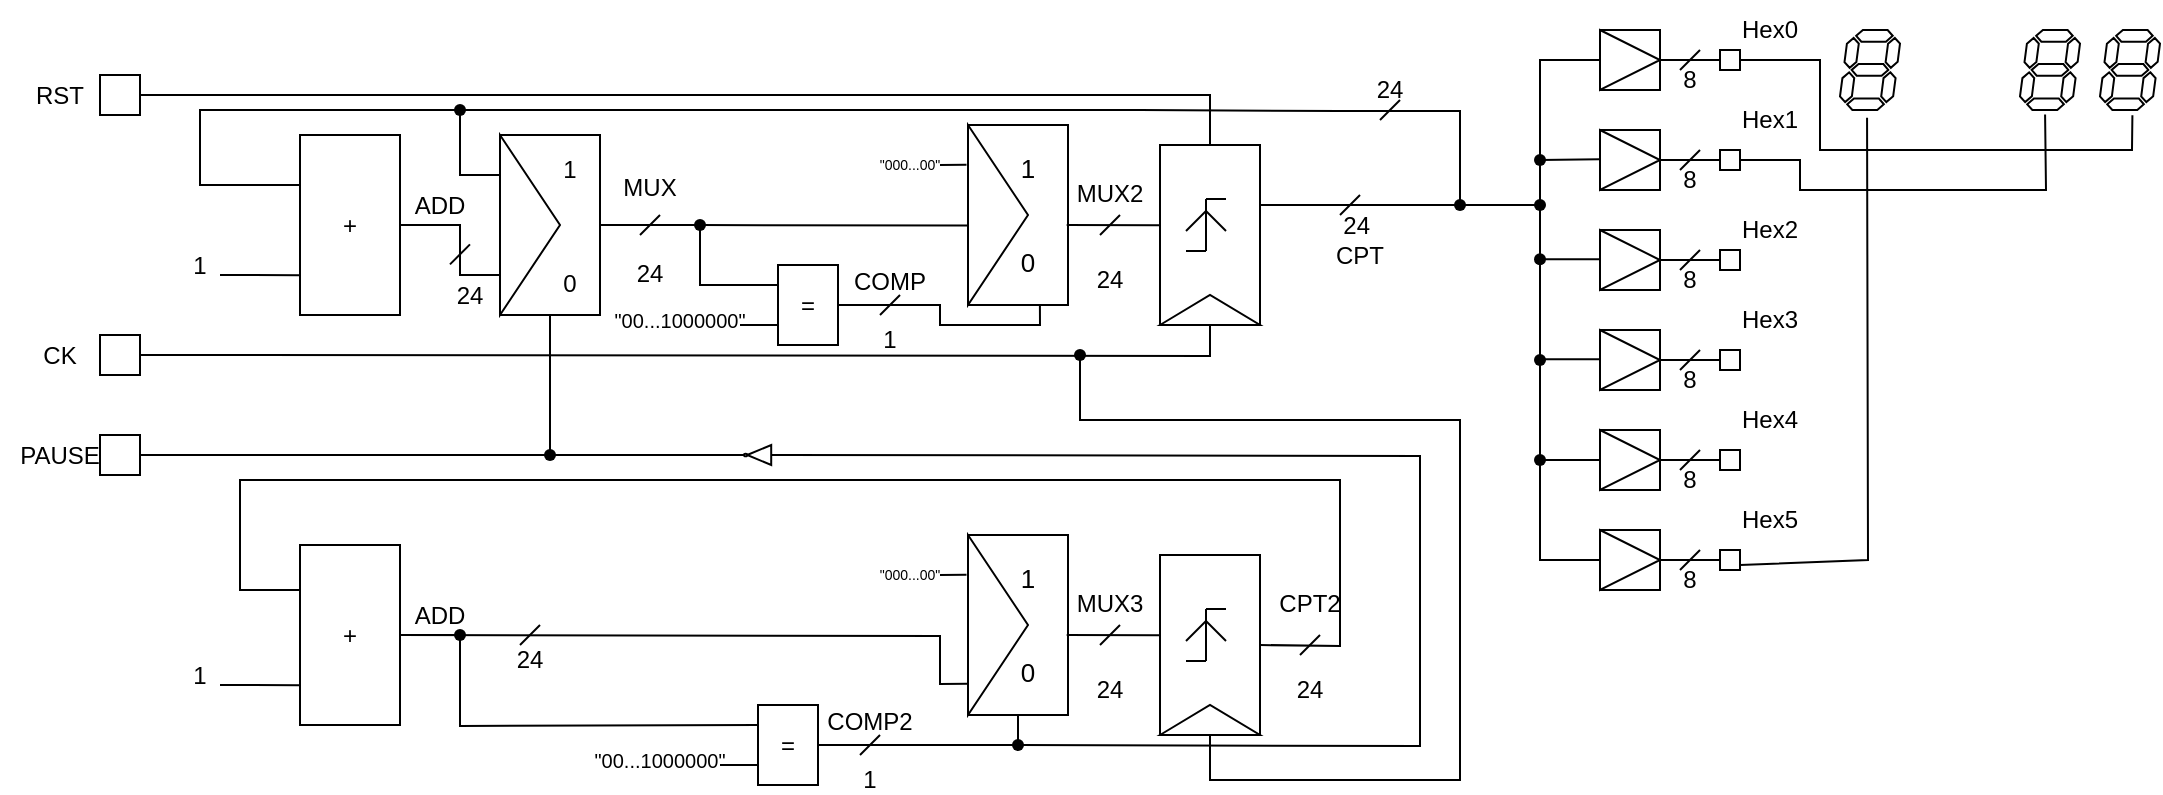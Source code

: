<mxfile version="28.2.5">
  <diagram name="Page-1" id="n1vG-a2Mxv8iqi264H9m">
    <mxGraphModel dx="1603" dy="811" grid="1" gridSize="10" guides="1" tooltips="1" connect="1" arrows="1" fold="1" page="1" pageScale="1" pageWidth="827" pageHeight="1169" math="0" shadow="0">
      <root>
        <mxCell id="0" />
        <mxCell id="1" parent="0" />
        <mxCell id="DVobUFfQzRsEQ04qU32B-1" value="+" style="rounded=0;whiteSpace=wrap;html=1;" vertex="1" parent="1">
          <mxGeometry x="560" y="287.5" width="50" height="90" as="geometry" />
        </mxCell>
        <mxCell id="DVobUFfQzRsEQ04qU32B-2" value="" style="group;rotation=-90;" vertex="1" connectable="0" parent="1">
          <mxGeometry x="970" y="332.5" width="90" height="70" as="geometry" />
        </mxCell>
        <mxCell id="DVobUFfQzRsEQ04qU32B-3" value="" style="rounded=0;whiteSpace=wrap;html=1;rotation=-90;" vertex="1" parent="DVobUFfQzRsEQ04qU32B-2">
          <mxGeometry y="-20" width="90" height="50" as="geometry" />
        </mxCell>
        <mxCell id="DVobUFfQzRsEQ04qU32B-4" value="" style="group;rotation=-90;" vertex="1" connectable="0" parent="DVobUFfQzRsEQ04qU32B-2">
          <mxGeometry x="30" y="-10" width="26" height="20" as="geometry" />
        </mxCell>
        <mxCell id="DVobUFfQzRsEQ04qU32B-5" value="" style="endArrow=none;html=1;rounded=0;" edge="1" parent="DVobUFfQzRsEQ04qU32B-4">
          <mxGeometry width="50" height="50" relative="1" as="geometry">
            <mxPoint x="13" y="23" as="sourcePoint" />
            <mxPoint x="13" y="-3" as="targetPoint" />
          </mxGeometry>
        </mxCell>
        <mxCell id="DVobUFfQzRsEQ04qU32B-6" value="" style="endArrow=none;html=1;rounded=0;" edge="1" parent="DVobUFfQzRsEQ04qU32B-4">
          <mxGeometry width="50" height="50" relative="1" as="geometry">
            <mxPoint x="13" y="23" as="sourcePoint" />
            <mxPoint x="3" y="23" as="targetPoint" />
          </mxGeometry>
        </mxCell>
        <mxCell id="DVobUFfQzRsEQ04qU32B-7" value="" style="endArrow=none;html=1;rounded=0;" edge="1" parent="DVobUFfQzRsEQ04qU32B-4">
          <mxGeometry width="50" height="50" relative="1" as="geometry">
            <mxPoint x="23" y="-3" as="sourcePoint" />
            <mxPoint x="13" y="-3" as="targetPoint" />
          </mxGeometry>
        </mxCell>
        <mxCell id="DVobUFfQzRsEQ04qU32B-8" value="" style="endArrow=none;html=1;rounded=0;" edge="1" parent="DVobUFfQzRsEQ04qU32B-4">
          <mxGeometry width="50" height="50" relative="1" as="geometry">
            <mxPoint x="13" y="3" as="sourcePoint" />
            <mxPoint x="3" y="13" as="targetPoint" />
            <Array as="points">
              <mxPoint x="13" y="3" />
            </Array>
          </mxGeometry>
        </mxCell>
        <mxCell id="DVobUFfQzRsEQ04qU32B-9" value="" style="endArrow=none;html=1;rounded=0;" edge="1" parent="DVobUFfQzRsEQ04qU32B-4">
          <mxGeometry width="50" height="50" relative="1" as="geometry">
            <mxPoint x="13" y="3" as="sourcePoint" />
            <mxPoint x="23" y="13" as="targetPoint" />
          </mxGeometry>
        </mxCell>
        <mxCell id="DVobUFfQzRsEQ04qU32B-10" value="" style="triangle;whiteSpace=wrap;html=1;rotation=-90;" vertex="1" parent="DVobUFfQzRsEQ04qU32B-2">
          <mxGeometry x="37.5" y="17.5" width="15" height="50" as="geometry" />
        </mxCell>
        <mxCell id="DVobUFfQzRsEQ04qU32B-11" value="" style="endArrow=none;html=1;rounded=0;entryX=0.004;entryY=0.779;entryDx=0;entryDy=0;entryPerimeter=0;" edge="1" parent="1" target="DVobUFfQzRsEQ04qU32B-1">
          <mxGeometry width="50" height="50" relative="1" as="geometry">
            <mxPoint x="520" y="357.5" as="sourcePoint" />
            <mxPoint x="530" y="407.5" as="targetPoint" />
          </mxGeometry>
        </mxCell>
        <mxCell id="DVobUFfQzRsEQ04qU32B-12" value="" style="verticalLabelPosition=bottom;shadow=0;dashed=0;align=center;html=1;verticalAlign=top;shape=mxgraph.electrical.opto_electronics.7_segment_display;pointerEvents=1;" vertex="1" parent="1">
          <mxGeometry x="1330" y="235" width="30" height="40" as="geometry" />
        </mxCell>
        <mxCell id="DVobUFfQzRsEQ04qU32B-13" value="" style="verticalLabelPosition=bottom;shadow=0;dashed=0;align=center;html=1;verticalAlign=top;shape=mxgraph.electrical.opto_electronics.7_segment_display;pointerEvents=1;" vertex="1" parent="1">
          <mxGeometry x="1420" y="235" width="30" height="40" as="geometry" />
        </mxCell>
        <mxCell id="DVobUFfQzRsEQ04qU32B-14" value="" style="verticalLabelPosition=bottom;shadow=0;dashed=0;align=center;html=1;verticalAlign=top;shape=mxgraph.electrical.opto_electronics.7_segment_display;pointerEvents=1;" vertex="1" parent="1">
          <mxGeometry x="1460" y="235" width="30" height="40" as="geometry" />
        </mxCell>
        <mxCell id="DVobUFfQzRsEQ04qU32B-15" value="1" style="text;html=1;align=center;verticalAlign=middle;whiteSpace=wrap;rounded=0;" vertex="1" parent="1">
          <mxGeometry x="500" y="337.5" width="20" height="30" as="geometry" />
        </mxCell>
        <mxCell id="DVobUFfQzRsEQ04qU32B-17" value="" style="rounded=0;whiteSpace=wrap;html=1;" vertex="1" parent="1">
          <mxGeometry x="460" y="387.5" width="20" height="20" as="geometry" />
        </mxCell>
        <mxCell id="DVobUFfQzRsEQ04qU32B-18" value="" style="rounded=0;whiteSpace=wrap;html=1;" vertex="1" parent="1">
          <mxGeometry x="460" y="257.5" width="20" height="20" as="geometry" />
        </mxCell>
        <mxCell id="DVobUFfQzRsEQ04qU32B-19" value="" style="endArrow=none;html=1;rounded=0;entryX=1;entryY=0.5;entryDx=0;entryDy=0;exitX=1;exitY=0.5;exitDx=0;exitDy=0;" edge="1" parent="1" source="DVobUFfQzRsEQ04qU32B-18" target="DVobUFfQzRsEQ04qU32B-3">
          <mxGeometry width="50" height="50" relative="1" as="geometry">
            <mxPoint x="690" y="537.5" as="sourcePoint" />
            <mxPoint x="740" y="487.5" as="targetPoint" />
            <Array as="points">
              <mxPoint x="825" y="267.5" />
              <mxPoint x="1015" y="267.5" />
            </Array>
          </mxGeometry>
        </mxCell>
        <mxCell id="DVobUFfQzRsEQ04qU32B-20" value="" style="endArrow=none;html=1;rounded=0;" edge="1" parent="1">
          <mxGeometry width="50" height="50" relative="1" as="geometry">
            <mxPoint x="635" y="352.17" as="sourcePoint" />
            <mxPoint x="645" y="342.17" as="targetPoint" />
          </mxGeometry>
        </mxCell>
        <mxCell id="DVobUFfQzRsEQ04qU32B-21" value="" style="endArrow=none;html=1;rounded=0;" edge="1" parent="1">
          <mxGeometry width="50" height="50" relative="1" as="geometry">
            <mxPoint x="1080" y="327.5" as="sourcePoint" />
            <mxPoint x="1090" y="317.5" as="targetPoint" />
          </mxGeometry>
        </mxCell>
        <mxCell id="DVobUFfQzRsEQ04qU32B-22" value="24&amp;nbsp;&lt;div&gt;CPT&lt;/div&gt;" style="text;html=1;align=center;verticalAlign=middle;whiteSpace=wrap;rounded=0;" vertex="1" parent="1">
          <mxGeometry x="1060" y="325" width="60" height="30" as="geometry" />
        </mxCell>
        <mxCell id="DVobUFfQzRsEQ04qU32B-23" value="" style="rounded=0;whiteSpace=wrap;html=1;" vertex="1" parent="1">
          <mxGeometry x="1210" y="235" width="30" height="30" as="geometry" />
        </mxCell>
        <mxCell id="DVobUFfQzRsEQ04qU32B-24" value="" style="triangle;whiteSpace=wrap;html=1;" vertex="1" parent="1">
          <mxGeometry x="1210" y="235" width="30" height="30" as="geometry" />
        </mxCell>
        <mxCell id="DVobUFfQzRsEQ04qU32B-25" value="" style="endArrow=none;html=1;rounded=0;entryX=0;entryY=0.5;entryDx=0;entryDy=0;exitX=0;exitY=0.5;exitDx=0;exitDy=0;" edge="1" parent="1" target="DVobUFfQzRsEQ04qU32B-24">
          <mxGeometry width="50" height="50" relative="1" as="geometry">
            <mxPoint x="1210" y="500" as="sourcePoint" />
            <mxPoint x="1120" y="445" as="targetPoint" />
            <Array as="points">
              <mxPoint x="1180" y="500" />
              <mxPoint x="1180" y="250" />
            </Array>
          </mxGeometry>
        </mxCell>
        <mxCell id="DVobUFfQzRsEQ04qU32B-26" value="" style="endArrow=none;html=1;rounded=0;entryX=1;entryY=0.5;entryDx=0;entryDy=0;" edge="1" parent="1" source="DVobUFfQzRsEQ04qU32B-28" target="DVobUFfQzRsEQ04qU32B-24">
          <mxGeometry width="50" height="50" relative="1" as="geometry">
            <mxPoint x="1260" y="250" as="sourcePoint" />
            <mxPoint x="1360" y="425" as="targetPoint" />
          </mxGeometry>
        </mxCell>
        <mxCell id="DVobUFfQzRsEQ04qU32B-27" value="" style="endArrow=none;html=1;rounded=0;entryX=1;entryY=0.5;entryDx=0;entryDy=0;" edge="1" parent="1" target="DVobUFfQzRsEQ04qU32B-28">
          <mxGeometry width="50" height="50" relative="1" as="geometry">
            <mxPoint x="1260" y="250" as="sourcePoint" />
            <mxPoint x="1240" y="250" as="targetPoint" />
          </mxGeometry>
        </mxCell>
        <mxCell id="DVobUFfQzRsEQ04qU32B-28" value="" style="rounded=0;whiteSpace=wrap;html=1;" vertex="1" parent="1">
          <mxGeometry x="1270" y="245" width="10" height="10" as="geometry" />
        </mxCell>
        <mxCell id="DVobUFfQzRsEQ04qU32B-29" value="" style="endArrow=none;html=1;rounded=0;" edge="1" parent="1">
          <mxGeometry width="50" height="50" relative="1" as="geometry">
            <mxPoint x="1250" y="255" as="sourcePoint" />
            <mxPoint x="1260" y="245" as="targetPoint" />
          </mxGeometry>
        </mxCell>
        <mxCell id="DVobUFfQzRsEQ04qU32B-30" value="8" style="text;html=1;align=center;verticalAlign=middle;whiteSpace=wrap;rounded=0;" vertex="1" parent="1">
          <mxGeometry x="1250" y="255" width="10" height="10" as="geometry" />
        </mxCell>
        <mxCell id="DVobUFfQzRsEQ04qU32B-31" value="" style="rounded=0;whiteSpace=wrap;html=1;" vertex="1" parent="1">
          <mxGeometry x="1210" y="285" width="30" height="30" as="geometry" />
        </mxCell>
        <mxCell id="DVobUFfQzRsEQ04qU32B-32" value="" style="triangle;whiteSpace=wrap;html=1;" vertex="1" parent="1">
          <mxGeometry x="1210" y="285" width="30" height="30" as="geometry" />
        </mxCell>
        <mxCell id="DVobUFfQzRsEQ04qU32B-33" value="" style="endArrow=none;html=1;rounded=0;entryX=1;entryY=0.5;entryDx=0;entryDy=0;" edge="1" parent="1" source="DVobUFfQzRsEQ04qU32B-35" target="DVobUFfQzRsEQ04qU32B-32">
          <mxGeometry width="50" height="50" relative="1" as="geometry">
            <mxPoint x="1260" y="300" as="sourcePoint" />
            <mxPoint x="1360" y="475" as="targetPoint" />
          </mxGeometry>
        </mxCell>
        <mxCell id="DVobUFfQzRsEQ04qU32B-34" value="" style="endArrow=none;html=1;rounded=0;entryX=1;entryY=0.5;entryDx=0;entryDy=0;" edge="1" parent="1" target="DVobUFfQzRsEQ04qU32B-35">
          <mxGeometry width="50" height="50" relative="1" as="geometry">
            <mxPoint x="1260" y="300" as="sourcePoint" />
            <mxPoint x="1240" y="300" as="targetPoint" />
          </mxGeometry>
        </mxCell>
        <mxCell id="DVobUFfQzRsEQ04qU32B-35" value="" style="rounded=0;whiteSpace=wrap;html=1;" vertex="1" parent="1">
          <mxGeometry x="1270" y="295" width="10" height="10" as="geometry" />
        </mxCell>
        <mxCell id="DVobUFfQzRsEQ04qU32B-36" value="" style="endArrow=none;html=1;rounded=0;" edge="1" parent="1">
          <mxGeometry width="50" height="50" relative="1" as="geometry">
            <mxPoint x="1250" y="305" as="sourcePoint" />
            <mxPoint x="1260" y="295" as="targetPoint" />
          </mxGeometry>
        </mxCell>
        <mxCell id="DVobUFfQzRsEQ04qU32B-37" value="8" style="text;html=1;align=center;verticalAlign=middle;whiteSpace=wrap;rounded=0;" vertex="1" parent="1">
          <mxGeometry x="1250" y="305" width="10" height="10" as="geometry" />
        </mxCell>
        <mxCell id="DVobUFfQzRsEQ04qU32B-38" value="" style="rounded=0;whiteSpace=wrap;html=1;" vertex="1" parent="1">
          <mxGeometry x="1210" y="335" width="30" height="30" as="geometry" />
        </mxCell>
        <mxCell id="DVobUFfQzRsEQ04qU32B-39" value="" style="triangle;whiteSpace=wrap;html=1;" vertex="1" parent="1">
          <mxGeometry x="1210" y="335" width="30" height="30" as="geometry" />
        </mxCell>
        <mxCell id="DVobUFfQzRsEQ04qU32B-40" value="" style="endArrow=none;html=1;rounded=0;entryX=1;entryY=0.5;entryDx=0;entryDy=0;" edge="1" parent="1" source="DVobUFfQzRsEQ04qU32B-42" target="DVobUFfQzRsEQ04qU32B-39">
          <mxGeometry width="50" height="50" relative="1" as="geometry">
            <mxPoint x="1260" y="350" as="sourcePoint" />
            <mxPoint x="1360" y="525" as="targetPoint" />
          </mxGeometry>
        </mxCell>
        <mxCell id="DVobUFfQzRsEQ04qU32B-41" value="" style="endArrow=none;html=1;rounded=0;entryX=1;entryY=0.5;entryDx=0;entryDy=0;" edge="1" parent="1" target="DVobUFfQzRsEQ04qU32B-42">
          <mxGeometry width="50" height="50" relative="1" as="geometry">
            <mxPoint x="1260" y="350" as="sourcePoint" />
            <mxPoint x="1240" y="350" as="targetPoint" />
          </mxGeometry>
        </mxCell>
        <mxCell id="DVobUFfQzRsEQ04qU32B-42" value="" style="rounded=0;whiteSpace=wrap;html=1;" vertex="1" parent="1">
          <mxGeometry x="1270" y="345" width="10" height="10" as="geometry" />
        </mxCell>
        <mxCell id="DVobUFfQzRsEQ04qU32B-43" value="" style="endArrow=none;html=1;rounded=0;" edge="1" parent="1">
          <mxGeometry width="50" height="50" relative="1" as="geometry">
            <mxPoint x="1250" y="355" as="sourcePoint" />
            <mxPoint x="1260" y="345" as="targetPoint" />
          </mxGeometry>
        </mxCell>
        <mxCell id="DVobUFfQzRsEQ04qU32B-44" value="8" style="text;html=1;align=center;verticalAlign=middle;whiteSpace=wrap;rounded=0;" vertex="1" parent="1">
          <mxGeometry x="1250" y="355" width="10" height="10" as="geometry" />
        </mxCell>
        <mxCell id="DVobUFfQzRsEQ04qU32B-45" value="" style="rounded=0;whiteSpace=wrap;html=1;" vertex="1" parent="1">
          <mxGeometry x="1210" y="385" width="30" height="30" as="geometry" />
        </mxCell>
        <mxCell id="DVobUFfQzRsEQ04qU32B-46" value="" style="triangle;whiteSpace=wrap;html=1;" vertex="1" parent="1">
          <mxGeometry x="1210" y="385" width="30" height="30" as="geometry" />
        </mxCell>
        <mxCell id="DVobUFfQzRsEQ04qU32B-47" value="" style="endArrow=none;html=1;rounded=0;entryX=1;entryY=0.5;entryDx=0;entryDy=0;" edge="1" parent="1" source="DVobUFfQzRsEQ04qU32B-49" target="DVobUFfQzRsEQ04qU32B-46">
          <mxGeometry width="50" height="50" relative="1" as="geometry">
            <mxPoint x="1260" y="400" as="sourcePoint" />
            <mxPoint x="1360" y="575" as="targetPoint" />
          </mxGeometry>
        </mxCell>
        <mxCell id="DVobUFfQzRsEQ04qU32B-48" value="" style="endArrow=none;html=1;rounded=0;entryX=1;entryY=0.5;entryDx=0;entryDy=0;" edge="1" parent="1" target="DVobUFfQzRsEQ04qU32B-49">
          <mxGeometry width="50" height="50" relative="1" as="geometry">
            <mxPoint x="1260" y="400" as="sourcePoint" />
            <mxPoint x="1240" y="400" as="targetPoint" />
          </mxGeometry>
        </mxCell>
        <mxCell id="DVobUFfQzRsEQ04qU32B-49" value="" style="rounded=0;whiteSpace=wrap;html=1;" vertex="1" parent="1">
          <mxGeometry x="1270" y="395" width="10" height="10" as="geometry" />
        </mxCell>
        <mxCell id="DVobUFfQzRsEQ04qU32B-50" value="" style="endArrow=none;html=1;rounded=0;" edge="1" parent="1">
          <mxGeometry width="50" height="50" relative="1" as="geometry">
            <mxPoint x="1250" y="405" as="sourcePoint" />
            <mxPoint x="1260" y="395" as="targetPoint" />
          </mxGeometry>
        </mxCell>
        <mxCell id="DVobUFfQzRsEQ04qU32B-51" value="8" style="text;html=1;align=center;verticalAlign=middle;whiteSpace=wrap;rounded=0;" vertex="1" parent="1">
          <mxGeometry x="1250" y="405" width="10" height="10" as="geometry" />
        </mxCell>
        <mxCell id="DVobUFfQzRsEQ04qU32B-52" value="" style="rounded=0;whiteSpace=wrap;html=1;" vertex="1" parent="1">
          <mxGeometry x="1210" y="435" width="30" height="30" as="geometry" />
        </mxCell>
        <mxCell id="DVobUFfQzRsEQ04qU32B-53" value="" style="triangle;whiteSpace=wrap;html=1;" vertex="1" parent="1">
          <mxGeometry x="1210" y="435" width="30" height="30" as="geometry" />
        </mxCell>
        <mxCell id="DVobUFfQzRsEQ04qU32B-54" value="" style="endArrow=none;html=1;rounded=0;entryX=1;entryY=0.5;entryDx=0;entryDy=0;" edge="1" parent="1" source="DVobUFfQzRsEQ04qU32B-56" target="DVobUFfQzRsEQ04qU32B-53">
          <mxGeometry width="50" height="50" relative="1" as="geometry">
            <mxPoint x="1260" y="450" as="sourcePoint" />
            <mxPoint x="1360" y="625" as="targetPoint" />
          </mxGeometry>
        </mxCell>
        <mxCell id="DVobUFfQzRsEQ04qU32B-55" value="" style="endArrow=none;html=1;rounded=0;entryX=1;entryY=0.5;entryDx=0;entryDy=0;" edge="1" parent="1" target="DVobUFfQzRsEQ04qU32B-56">
          <mxGeometry width="50" height="50" relative="1" as="geometry">
            <mxPoint x="1260" y="450" as="sourcePoint" />
            <mxPoint x="1240" y="450" as="targetPoint" />
          </mxGeometry>
        </mxCell>
        <mxCell id="DVobUFfQzRsEQ04qU32B-56" value="" style="rounded=0;whiteSpace=wrap;html=1;" vertex="1" parent="1">
          <mxGeometry x="1270" y="445" width="10" height="10" as="geometry" />
        </mxCell>
        <mxCell id="DVobUFfQzRsEQ04qU32B-57" value="" style="endArrow=none;html=1;rounded=0;" edge="1" parent="1">
          <mxGeometry width="50" height="50" relative="1" as="geometry">
            <mxPoint x="1250" y="455" as="sourcePoint" />
            <mxPoint x="1260" y="445" as="targetPoint" />
          </mxGeometry>
        </mxCell>
        <mxCell id="DVobUFfQzRsEQ04qU32B-58" value="8" style="text;html=1;align=center;verticalAlign=middle;whiteSpace=wrap;rounded=0;" vertex="1" parent="1">
          <mxGeometry x="1250" y="455" width="10" height="10" as="geometry" />
        </mxCell>
        <mxCell id="DVobUFfQzRsEQ04qU32B-59" value="" style="rounded=0;whiteSpace=wrap;html=1;" vertex="1" parent="1">
          <mxGeometry x="1210" y="485" width="30" height="30" as="geometry" />
        </mxCell>
        <mxCell id="DVobUFfQzRsEQ04qU32B-60" value="" style="triangle;whiteSpace=wrap;html=1;" vertex="1" parent="1">
          <mxGeometry x="1210" y="485" width="30" height="30" as="geometry" />
        </mxCell>
        <mxCell id="DVobUFfQzRsEQ04qU32B-61" value="" style="endArrow=none;html=1;rounded=0;entryX=1;entryY=0.5;entryDx=0;entryDy=0;" edge="1" parent="1" source="DVobUFfQzRsEQ04qU32B-63" target="DVobUFfQzRsEQ04qU32B-60">
          <mxGeometry width="50" height="50" relative="1" as="geometry">
            <mxPoint x="1260" y="500" as="sourcePoint" />
            <mxPoint x="1360" y="675" as="targetPoint" />
          </mxGeometry>
        </mxCell>
        <mxCell id="DVobUFfQzRsEQ04qU32B-62" value="" style="endArrow=none;html=1;rounded=0;entryX=1;entryY=0.5;entryDx=0;entryDy=0;" edge="1" parent="1" target="DVobUFfQzRsEQ04qU32B-63">
          <mxGeometry width="50" height="50" relative="1" as="geometry">
            <mxPoint x="1260" y="500" as="sourcePoint" />
            <mxPoint x="1240" y="500" as="targetPoint" />
          </mxGeometry>
        </mxCell>
        <mxCell id="DVobUFfQzRsEQ04qU32B-63" value="" style="rounded=0;whiteSpace=wrap;html=1;" vertex="1" parent="1">
          <mxGeometry x="1270" y="495" width="10" height="10" as="geometry" />
        </mxCell>
        <mxCell id="DVobUFfQzRsEQ04qU32B-64" value="" style="endArrow=none;html=1;rounded=0;" edge="1" parent="1">
          <mxGeometry width="50" height="50" relative="1" as="geometry">
            <mxPoint x="1250" y="505" as="sourcePoint" />
            <mxPoint x="1260" y="495" as="targetPoint" />
          </mxGeometry>
        </mxCell>
        <mxCell id="DVobUFfQzRsEQ04qU32B-65" value="8" style="text;html=1;align=center;verticalAlign=middle;whiteSpace=wrap;rounded=0;" vertex="1" parent="1">
          <mxGeometry x="1250" y="505" width="10" height="10" as="geometry" />
        </mxCell>
        <mxCell id="DVobUFfQzRsEQ04qU32B-66" value="" style="endArrow=none;html=1;rounded=0;entryX=0;entryY=0.5;entryDx=0;entryDy=0;" edge="1" parent="1" target="DVobUFfQzRsEQ04qU32B-53">
          <mxGeometry width="50" height="50" relative="1" as="geometry">
            <mxPoint x="1180" y="450" as="sourcePoint" />
            <mxPoint x="1130" y="495" as="targetPoint" />
          </mxGeometry>
        </mxCell>
        <mxCell id="DVobUFfQzRsEQ04qU32B-67" value="" style="endArrow=none;html=1;rounded=0;entryX=0;entryY=0.5;entryDx=0;entryDy=0;" edge="1" parent="1">
          <mxGeometry width="50" height="50" relative="1" as="geometry">
            <mxPoint x="1180" y="399.67" as="sourcePoint" />
            <mxPoint x="1210" y="399.67" as="targetPoint" />
          </mxGeometry>
        </mxCell>
        <mxCell id="DVobUFfQzRsEQ04qU32B-68" value="" style="endArrow=none;html=1;rounded=0;entryX=0;entryY=0.5;entryDx=0;entryDy=0;" edge="1" parent="1" source="DVobUFfQzRsEQ04qU32B-70">
          <mxGeometry width="50" height="50" relative="1" as="geometry">
            <mxPoint x="1180" y="349.67" as="sourcePoint" />
            <mxPoint x="1210" y="349.67" as="targetPoint" />
          </mxGeometry>
        </mxCell>
        <mxCell id="DVobUFfQzRsEQ04qU32B-69" value="" style="endArrow=none;html=1;rounded=0;entryX=0;entryY=0.5;entryDx=0;entryDy=0;" edge="1" parent="1" source="DVobUFfQzRsEQ04qU32B-102">
          <mxGeometry width="50" height="50" relative="1" as="geometry">
            <mxPoint x="1180" y="299.67" as="sourcePoint" />
            <mxPoint x="1210" y="299.67" as="targetPoint" />
          </mxGeometry>
        </mxCell>
        <mxCell id="DVobUFfQzRsEQ04qU32B-70" value="" style="shape=waypoint;sketch=0;fillStyle=solid;size=6;pointerEvents=1;points=[];fillColor=none;resizable=0;rotatable=0;perimeter=centerPerimeter;snapToPoint=1;" vertex="1" parent="1">
          <mxGeometry x="1170" y="339.67" width="20" height="20" as="geometry" />
        </mxCell>
        <mxCell id="DVobUFfQzRsEQ04qU32B-71" value="" style="shape=waypoint;sketch=0;fillStyle=solid;size=6;pointerEvents=1;points=[];fillColor=none;resizable=0;rotatable=0;perimeter=centerPerimeter;snapToPoint=1;" vertex="1" parent="1">
          <mxGeometry x="1170" y="390" width="20" height="20" as="geometry" />
        </mxCell>
        <mxCell id="DVobUFfQzRsEQ04qU32B-72" value="" style="shape=waypoint;sketch=0;fillStyle=solid;size=6;pointerEvents=1;points=[];fillColor=none;resizable=0;rotatable=0;perimeter=centerPerimeter;snapToPoint=1;" vertex="1" parent="1">
          <mxGeometry x="1170" y="440" width="20" height="20" as="geometry" />
        </mxCell>
        <mxCell id="DVobUFfQzRsEQ04qU32B-73" value="CK" style="text;html=1;align=center;verticalAlign=middle;whiteSpace=wrap;rounded=0;" vertex="1" parent="1">
          <mxGeometry x="410" y="382.5" width="60" height="30" as="geometry" />
        </mxCell>
        <mxCell id="DVobUFfQzRsEQ04qU32B-74" value="RST" style="text;html=1;align=center;verticalAlign=middle;whiteSpace=wrap;rounded=0;" vertex="1" parent="1">
          <mxGeometry x="410" y="252.5" width="60" height="30" as="geometry" />
        </mxCell>
        <mxCell id="DVobUFfQzRsEQ04qU32B-75" value="Hex0" style="text;html=1;align=center;verticalAlign=middle;whiteSpace=wrap;rounded=0;" vertex="1" parent="1">
          <mxGeometry x="1280" y="220" width="30" height="30" as="geometry" />
        </mxCell>
        <mxCell id="DVobUFfQzRsEQ04qU32B-76" value="Hex1" style="text;html=1;align=center;verticalAlign=middle;whiteSpace=wrap;rounded=0;" vertex="1" parent="1">
          <mxGeometry x="1280" y="265" width="30" height="30" as="geometry" />
        </mxCell>
        <mxCell id="DVobUFfQzRsEQ04qU32B-77" value="Hex2" style="text;html=1;align=center;verticalAlign=middle;whiteSpace=wrap;rounded=0;" vertex="1" parent="1">
          <mxGeometry x="1280" y="320" width="30" height="30" as="geometry" />
        </mxCell>
        <mxCell id="DVobUFfQzRsEQ04qU32B-78" value="Hex3" style="text;html=1;align=center;verticalAlign=middle;whiteSpace=wrap;rounded=0;" vertex="1" parent="1">
          <mxGeometry x="1280" y="365" width="30" height="30" as="geometry" />
        </mxCell>
        <mxCell id="DVobUFfQzRsEQ04qU32B-79" value="Hex4" style="text;html=1;align=center;verticalAlign=middle;whiteSpace=wrap;rounded=0;" vertex="1" parent="1">
          <mxGeometry x="1280" y="415" width="30" height="30" as="geometry" />
        </mxCell>
        <mxCell id="DVobUFfQzRsEQ04qU32B-80" value="Hex5" style="text;html=1;align=center;verticalAlign=middle;whiteSpace=wrap;rounded=0;" vertex="1" parent="1">
          <mxGeometry x="1280" y="465" width="30" height="30" as="geometry" />
        </mxCell>
        <mxCell id="DVobUFfQzRsEQ04qU32B-81" value="" style="endArrow=none;html=1;rounded=0;exitX=1;exitY=0.75;exitDx=0;exitDy=0;entryX=0.451;entryY=1.098;entryDx=0;entryDy=0;entryPerimeter=0;" edge="1" parent="1" source="DVobUFfQzRsEQ04qU32B-63" target="DVobUFfQzRsEQ04qU32B-12">
          <mxGeometry width="50" height="50" relative="1" as="geometry">
            <mxPoint x="1390" y="525" as="sourcePoint" />
            <mxPoint x="1440" y="475" as="targetPoint" />
            <Array as="points">
              <mxPoint x="1344" y="500" />
            </Array>
          </mxGeometry>
        </mxCell>
        <mxCell id="DVobUFfQzRsEQ04qU32B-82" value="" style="endArrow=none;html=1;rounded=0;exitX=1;exitY=0.5;exitDx=0;exitDy=0;entryX=0.54;entryY=1.065;entryDx=0;entryDy=0;entryPerimeter=0;" edge="1" parent="1" source="DVobUFfQzRsEQ04qU32B-28" target="DVobUFfQzRsEQ04qU32B-14">
          <mxGeometry width="50" height="50" relative="1" as="geometry">
            <mxPoint x="1380" y="365" as="sourcePoint" />
            <mxPoint x="1470" y="295" as="targetPoint" />
            <Array as="points">
              <mxPoint x="1320" y="250" />
              <mxPoint x="1320" y="295" />
              <mxPoint x="1476" y="295" />
            </Array>
          </mxGeometry>
        </mxCell>
        <mxCell id="DVobUFfQzRsEQ04qU32B-83" value="" style="endArrow=none;html=1;rounded=0;exitX=1;exitY=0.5;exitDx=0;exitDy=0;entryX=0.418;entryY=1.056;entryDx=0;entryDy=0;entryPerimeter=0;" edge="1" parent="1" source="DVobUFfQzRsEQ04qU32B-35" target="DVobUFfQzRsEQ04qU32B-13">
          <mxGeometry width="50" height="50" relative="1" as="geometry">
            <mxPoint x="1440" y="365" as="sourcePoint" />
            <mxPoint x="1490" y="315" as="targetPoint" />
            <Array as="points">
              <mxPoint x="1310" y="300" />
              <mxPoint x="1310" y="315" />
              <mxPoint x="1433" y="315" />
            </Array>
          </mxGeometry>
        </mxCell>
        <mxCell id="DVobUFfQzRsEQ04qU32B-84" value="" style="rounded=0;whiteSpace=wrap;html=1;strokeColor=#000000;" vertex="1" parent="1">
          <mxGeometry x="460" y="437.5" width="20" height="20" as="geometry" />
        </mxCell>
        <mxCell id="DVobUFfQzRsEQ04qU32B-85" value="PAUSE" style="text;html=1;align=center;verticalAlign=middle;whiteSpace=wrap;rounded=0;fontColor=#000000;" vertex="1" parent="1">
          <mxGeometry x="410" y="432.5" width="60" height="30" as="geometry" />
        </mxCell>
        <mxCell id="DVobUFfQzRsEQ04qU32B-86" value="" style="group" vertex="1" connectable="0" parent="1">
          <mxGeometry x="660" y="287.5" width="50" height="90" as="geometry" />
        </mxCell>
        <mxCell id="DVobUFfQzRsEQ04qU32B-87" value="" style="rounded=0;whiteSpace=wrap;html=1;" vertex="1" parent="DVobUFfQzRsEQ04qU32B-86">
          <mxGeometry width="50" height="90" as="geometry" />
        </mxCell>
        <mxCell id="DVobUFfQzRsEQ04qU32B-88" value="" style="triangle;whiteSpace=wrap;html=1;" vertex="1" parent="DVobUFfQzRsEQ04qU32B-86">
          <mxGeometry width="30" height="90" as="geometry" />
        </mxCell>
        <mxCell id="DVobUFfQzRsEQ04qU32B-89" value="1&lt;div&gt;&lt;br&gt;&lt;/div&gt;&lt;div&gt;&lt;br&gt;&lt;/div&gt;&lt;div&gt;&lt;br&gt;&lt;/div&gt;&lt;div&gt;0&lt;/div&gt;" style="text;html=1;align=center;verticalAlign=middle;whiteSpace=wrap;rounded=0;" vertex="1" parent="DVobUFfQzRsEQ04qU32B-86">
          <mxGeometry x="30" y="30" width="10" height="30" as="geometry" />
        </mxCell>
        <mxCell id="DVobUFfQzRsEQ04qU32B-90" value="" style="endArrow=none;html=1;rounded=0;exitX=1;exitY=0.5;exitDx=0;exitDy=0;entryX=0.5;entryY=1;entryDx=0;entryDy=0;" edge="1" parent="1" source="DVobUFfQzRsEQ04qU32B-84" target="DVobUFfQzRsEQ04qU32B-87">
          <mxGeometry width="50" height="50" relative="1" as="geometry">
            <mxPoint x="630" y="487.5" as="sourcePoint" />
            <mxPoint x="680" y="437.5" as="targetPoint" />
            <Array as="points">
              <mxPoint x="685" y="447.5" />
            </Array>
          </mxGeometry>
        </mxCell>
        <mxCell id="DVobUFfQzRsEQ04qU32B-91" value="" style="endArrow=none;html=1;rounded=0;" edge="1" parent="1" source="DVobUFfQzRsEQ04qU32B-108">
          <mxGeometry width="50" height="50" relative="1" as="geometry">
            <mxPoint x="1070" y="322.23" as="sourcePoint" />
            <mxPoint x="1180" y="322.5" as="targetPoint" />
            <Array as="points" />
          </mxGeometry>
        </mxCell>
        <mxCell id="DVobUFfQzRsEQ04qU32B-92" value="" style="endArrow=none;html=1;rounded=0;" edge="1" parent="1" source="DVobUFfQzRsEQ04qU32B-93">
          <mxGeometry width="50" height="50" relative="1" as="geometry">
            <mxPoint x="640" y="277.5" as="sourcePoint" />
            <mxPoint x="660" y="307.5" as="targetPoint" />
            <Array as="points">
              <mxPoint x="640" y="307.5" />
            </Array>
          </mxGeometry>
        </mxCell>
        <mxCell id="DVobUFfQzRsEQ04qU32B-93" value="" style="shape=waypoint;sketch=0;fillStyle=solid;size=6;pointerEvents=1;points=[];fillColor=none;resizable=0;rotatable=0;perimeter=centerPerimeter;snapToPoint=1;" vertex="1" parent="1">
          <mxGeometry x="630" y="265" width="20" height="20" as="geometry" />
        </mxCell>
        <mxCell id="DVobUFfQzRsEQ04qU32B-94" value="" style="endArrow=none;html=1;rounded=0;" edge="1" parent="1">
          <mxGeometry width="50" height="50" relative="1" as="geometry">
            <mxPoint x="560" y="312.5" as="sourcePoint" />
            <mxPoint x="1140" y="322.5" as="targetPoint" />
            <Array as="points">
              <mxPoint x="510" y="312.5" />
              <mxPoint x="510" y="275" />
              <mxPoint x="720" y="275" />
              <mxPoint x="910" y="275" />
              <mxPoint x="980" y="275" />
              <mxPoint x="1080" y="275.5" />
              <mxPoint x="1140" y="275.5" />
            </Array>
          </mxGeometry>
        </mxCell>
        <mxCell id="DVobUFfQzRsEQ04qU32B-95" value="" style="endArrow=none;html=1;rounded=0;exitX=1;exitY=0.5;exitDx=0;exitDy=0;" edge="1" parent="1" source="DVobUFfQzRsEQ04qU32B-1">
          <mxGeometry width="50" height="50" relative="1" as="geometry">
            <mxPoint x="740" y="587.5" as="sourcePoint" />
            <mxPoint x="660" y="357.5" as="targetPoint" />
            <Array as="points">
              <mxPoint x="640" y="332.5" />
              <mxPoint x="640" y="357.5" />
            </Array>
          </mxGeometry>
        </mxCell>
        <mxCell id="DVobUFfQzRsEQ04qU32B-96" value="ADD" style="text;html=1;align=center;verticalAlign=middle;whiteSpace=wrap;rounded=0;" vertex="1" parent="1">
          <mxGeometry x="620" y="317.5" width="20" height="10" as="geometry" />
        </mxCell>
        <mxCell id="DVobUFfQzRsEQ04qU32B-97" value="24" style="text;html=1;align=center;verticalAlign=middle;whiteSpace=wrap;rounded=0;" vertex="1" parent="1">
          <mxGeometry x="640" y="352.5" width="10" height="30" as="geometry" />
        </mxCell>
        <mxCell id="DVobUFfQzRsEQ04qU32B-98" value="" style="endArrow=none;html=1;rounded=0;" edge="1" parent="1">
          <mxGeometry width="50" height="50" relative="1" as="geometry">
            <mxPoint x="730" y="337.5" as="sourcePoint" />
            <mxPoint x="740" y="327.5" as="targetPoint" />
          </mxGeometry>
        </mxCell>
        <mxCell id="DVobUFfQzRsEQ04qU32B-99" value="MUX&lt;div&gt;&lt;br&gt;&lt;/div&gt;&lt;div&gt;&lt;br&gt;&lt;/div&gt;&lt;div&gt;24&lt;/div&gt;" style="text;html=1;align=center;verticalAlign=middle;whiteSpace=wrap;rounded=0;" vertex="1" parent="1">
          <mxGeometry x="730" y="325" width="10" height="20" as="geometry" />
        </mxCell>
        <mxCell id="DVobUFfQzRsEQ04qU32B-100" value="" style="endArrow=none;html=1;rounded=0;" edge="1" parent="1">
          <mxGeometry width="50" height="50" relative="1" as="geometry">
            <mxPoint x="1100" y="280" as="sourcePoint" />
            <mxPoint x="1110" y="270" as="targetPoint" />
          </mxGeometry>
        </mxCell>
        <mxCell id="DVobUFfQzRsEQ04qU32B-101" value="" style="endArrow=none;html=1;rounded=0;entryDx=0;entryDy=0;" edge="1" parent="1" target="DVobUFfQzRsEQ04qU32B-102">
          <mxGeometry width="50" height="50" relative="1" as="geometry">
            <mxPoint x="1180" y="299.67" as="sourcePoint" />
            <mxPoint x="1210" y="299.67" as="targetPoint" />
          </mxGeometry>
        </mxCell>
        <mxCell id="DVobUFfQzRsEQ04qU32B-102" value="" style="shape=waypoint;sketch=0;fillStyle=solid;size=6;pointerEvents=1;points=[];fillColor=none;resizable=0;rotatable=0;perimeter=centerPerimeter;snapToPoint=1;" vertex="1" parent="1">
          <mxGeometry x="1170" y="290" width="20" height="20" as="geometry" />
        </mxCell>
        <mxCell id="DVobUFfQzRsEQ04qU32B-103" value="24" style="text;html=1;align=center;verticalAlign=middle;whiteSpace=wrap;rounded=0;" vertex="1" parent="1">
          <mxGeometry x="1080" y="250" width="50" height="30" as="geometry" />
        </mxCell>
        <mxCell id="DVobUFfQzRsEQ04qU32B-104" value="" style="group" vertex="1" connectable="0" parent="1">
          <mxGeometry x="894" y="282.5" width="60" height="90" as="geometry" />
        </mxCell>
        <mxCell id="DVobUFfQzRsEQ04qU32B-105" value="" style="rounded=0;whiteSpace=wrap;html=1;" vertex="1" parent="DVobUFfQzRsEQ04qU32B-104">
          <mxGeometry width="50" height="90" as="geometry" />
        </mxCell>
        <mxCell id="DVobUFfQzRsEQ04qU32B-106" value="" style="triangle;whiteSpace=wrap;html=1;" vertex="1" parent="DVobUFfQzRsEQ04qU32B-104">
          <mxGeometry width="30" height="90" as="geometry" />
        </mxCell>
        <mxCell id="DVobUFfQzRsEQ04qU32B-107" value="&lt;span&gt;1&lt;/span&gt;&lt;div&gt;&lt;span&gt;&lt;br&gt;&lt;/span&gt;&lt;/div&gt;&lt;div&gt;&lt;span&gt;&lt;br&gt;&lt;/span&gt;&lt;/div&gt;&lt;div&gt;&lt;span&gt;0&lt;/span&gt;&lt;/div&gt;" style="text;html=1;align=center;verticalAlign=middle;whiteSpace=wrap;rounded=0;fontSize=13;" vertex="1" parent="DVobUFfQzRsEQ04qU32B-104">
          <mxGeometry x="25" y="30" width="10" height="30" as="geometry" />
        </mxCell>
        <mxCell id="DVobUFfQzRsEQ04qU32B-108" value="" style="shape=waypoint;sketch=0;fillStyle=solid;size=6;pointerEvents=1;points=[];fillColor=none;resizable=0;rotatable=0;perimeter=centerPerimeter;snapToPoint=1;" vertex="1" parent="1">
          <mxGeometry x="1170" y="312.5" width="20" height="20" as="geometry" />
        </mxCell>
        <mxCell id="DVobUFfQzRsEQ04qU32B-109" value="&lt;font style=&quot;font-size: 7px;&quot;&gt;&quot;000...00&quot;&lt;/font&gt;" style="text;html=1;align=center;verticalAlign=middle;whiteSpace=wrap;rounded=0;" vertex="1" parent="1">
          <mxGeometry x="850" y="295" width="30" height="12.5" as="geometry" />
        </mxCell>
        <mxCell id="DVobUFfQzRsEQ04qU32B-110" value="" style="endArrow=none;html=1;rounded=0;entryX=0.554;entryY=0.007;entryDx=0;entryDy=0;entryPerimeter=0;exitX=0.987;exitY=0.555;exitDx=0;exitDy=0;exitPerimeter=0;" edge="1" parent="1" source="DVobUFfQzRsEQ04qU32B-105" target="DVobUFfQzRsEQ04qU32B-3">
          <mxGeometry width="50" height="50" relative="1" as="geometry">
            <mxPoint x="970" y="332.5" as="sourcePoint" />
            <mxPoint x="944" y="332.5" as="targetPoint" />
            <Array as="points" />
          </mxGeometry>
        </mxCell>
        <mxCell id="DVobUFfQzRsEQ04qU32B-111" value="" style="endArrow=none;html=1;rounded=0;entryX=0.375;entryY=0.736;entryDx=0;entryDy=0;entryPerimeter=0;" edge="1" parent="1" source="DVobUFfQzRsEQ04qU32B-114" target="DVobUFfQzRsEQ04qU32B-108">
          <mxGeometry width="50" height="50" relative="1" as="geometry">
            <mxPoint x="1040" y="322.5" as="sourcePoint" />
            <mxPoint x="1120" y="337.5" as="targetPoint" />
            <Array as="points" />
          </mxGeometry>
        </mxCell>
        <mxCell id="DVobUFfQzRsEQ04qU32B-112" value="" style="endArrow=none;html=1;rounded=0;exitDx=0;exitDy=0;entryX=-0.009;entryY=0.559;entryDx=0;entryDy=0;entryPerimeter=0;" edge="1" parent="1" source="DVobUFfQzRsEQ04qU32B-170" target="DVobUFfQzRsEQ04qU32B-106">
          <mxGeometry width="50" height="50" relative="1" as="geometry">
            <mxPoint x="830" y="362.5" as="sourcePoint" />
            <mxPoint x="892" y="332.5" as="targetPoint" />
            <Array as="points" />
          </mxGeometry>
        </mxCell>
        <mxCell id="DVobUFfQzRsEQ04qU32B-113" value="" style="endArrow=none;html=1;rounded=0;entryDx=0;entryDy=0;entryPerimeter=0;" edge="1" parent="1" target="DVobUFfQzRsEQ04qU32B-114">
          <mxGeometry width="50" height="50" relative="1" as="geometry">
            <mxPoint x="1040" y="322.5" as="sourcePoint" />
            <mxPoint x="1180" y="322.5" as="targetPoint" />
            <Array as="points" />
          </mxGeometry>
        </mxCell>
        <mxCell id="DVobUFfQzRsEQ04qU32B-114" value="" style="shape=waypoint;sketch=0;fillStyle=solid;size=6;pointerEvents=1;points=[];fillColor=none;resizable=0;rotatable=0;perimeter=centerPerimeter;snapToPoint=1;" vertex="1" parent="1">
          <mxGeometry x="1130" y="312.5" width="20" height="20" as="geometry" />
        </mxCell>
        <mxCell id="DVobUFfQzRsEQ04qU32B-115" value="" style="endArrow=none;html=1;rounded=0;entryX=-0.025;entryY=0.221;entryDx=0;entryDy=0;entryPerimeter=0;" edge="1" parent="1" target="DVobUFfQzRsEQ04qU32B-106">
          <mxGeometry width="50" height="50" relative="1" as="geometry">
            <mxPoint x="880" y="302.5" as="sourcePoint" />
            <mxPoint x="860" y="312.5" as="targetPoint" />
          </mxGeometry>
        </mxCell>
        <mxCell id="DVobUFfQzRsEQ04qU32B-116" value="=" style="rounded=0;whiteSpace=wrap;html=1;" vertex="1" parent="1">
          <mxGeometry x="799" y="352.5" width="30" height="40" as="geometry" />
        </mxCell>
        <mxCell id="DVobUFfQzRsEQ04qU32B-117" value="" style="endArrow=none;html=1;rounded=0;entryX=0;entryY=0.25;entryDx=0;entryDy=0;" edge="1" parent="1" target="DVobUFfQzRsEQ04qU32B-116">
          <mxGeometry width="50" height="50" relative="1" as="geometry">
            <mxPoint x="760" y="332.5" as="sourcePoint" />
            <mxPoint x="820" y="342.5" as="targetPoint" />
            <Array as="points">
              <mxPoint x="760" y="362.5" />
            </Array>
          </mxGeometry>
        </mxCell>
        <mxCell id="DVobUFfQzRsEQ04qU32B-118" value="" style="endArrow=none;html=1;rounded=0;entryX=0;entryY=0.75;entryDx=0;entryDy=0;" edge="1" parent="1" target="DVobUFfQzRsEQ04qU32B-116">
          <mxGeometry width="50" height="50" relative="1" as="geometry">
            <mxPoint x="780" y="382.5" as="sourcePoint" />
            <mxPoint x="820" y="342.5" as="targetPoint" />
          </mxGeometry>
        </mxCell>
        <mxCell id="DVobUFfQzRsEQ04qU32B-119" value="&quot;00...1000000&quot;" style="text;html=1;align=center;verticalAlign=middle;whiteSpace=wrap;rounded=0;fontSize=10;" vertex="1" parent="1">
          <mxGeometry x="720" y="365" width="60" height="30" as="geometry" />
        </mxCell>
        <mxCell id="DVobUFfQzRsEQ04qU32B-120" value="" style="endArrow=none;html=1;rounded=0;entryX=0.719;entryY=1;entryDx=0;entryDy=0;exitX=1;exitY=0.5;exitDx=0;exitDy=0;entryPerimeter=0;" edge="1" parent="1" source="DVobUFfQzRsEQ04qU32B-116" target="DVobUFfQzRsEQ04qU32B-105">
          <mxGeometry width="50" height="50" relative="1" as="geometry">
            <mxPoint x="810" y="452.5" as="sourcePoint" />
            <mxPoint x="860" y="402.5" as="targetPoint" />
            <Array as="points">
              <mxPoint x="880" y="372.5" />
              <mxPoint x="880" y="382.5" />
              <mxPoint x="930" y="382.5" />
            </Array>
          </mxGeometry>
        </mxCell>
        <mxCell id="DVobUFfQzRsEQ04qU32B-121" value="COMP&lt;div&gt;&lt;br&gt;&lt;/div&gt;&lt;div&gt;1&lt;/div&gt;" style="text;html=1;align=center;verticalAlign=middle;whiteSpace=wrap;rounded=0;" vertex="1" parent="1">
          <mxGeometry x="850" y="365" width="10" height="20" as="geometry" />
        </mxCell>
        <mxCell id="DVobUFfQzRsEQ04qU32B-122" value="" style="endArrow=none;html=1;rounded=0;" edge="1" parent="1">
          <mxGeometry width="50" height="50" relative="1" as="geometry">
            <mxPoint x="850" y="377.5" as="sourcePoint" />
            <mxPoint x="860" y="367.5" as="targetPoint" />
          </mxGeometry>
        </mxCell>
        <mxCell id="DVobUFfQzRsEQ04qU32B-123" value="" style="endArrow=none;html=1;rounded=0;" edge="1" parent="1">
          <mxGeometry width="50" height="50" relative="1" as="geometry">
            <mxPoint x="960" y="337.5" as="sourcePoint" />
            <mxPoint x="970" y="327.5" as="targetPoint" />
          </mxGeometry>
        </mxCell>
        <mxCell id="DVobUFfQzRsEQ04qU32B-124" value="MUX2&lt;div&gt;&lt;br&gt;&lt;/div&gt;&lt;div&gt;&lt;br&gt;&lt;/div&gt;&lt;div&gt;24&lt;/div&gt;" style="text;html=1;align=center;verticalAlign=middle;whiteSpace=wrap;rounded=0;" vertex="1" parent="1">
          <mxGeometry x="960" y="327.5" width="10" height="20" as="geometry" />
        </mxCell>
        <mxCell id="DVobUFfQzRsEQ04qU32B-125" value="+" style="rounded=0;whiteSpace=wrap;html=1;" vertex="1" parent="1">
          <mxGeometry x="560" y="492.5" width="50" height="90" as="geometry" />
        </mxCell>
        <mxCell id="DVobUFfQzRsEQ04qU32B-126" value="" style="rounded=0;whiteSpace=wrap;html=1;rotation=-90;" vertex="1" parent="1">
          <mxGeometry x="970" y="517.5" width="90" height="50" as="geometry" />
        </mxCell>
        <mxCell id="DVobUFfQzRsEQ04qU32B-127" value="" style="group;rotation=-90;" vertex="1" connectable="0" parent="1">
          <mxGeometry x="1000" y="527.5" width="26" height="20" as="geometry" />
        </mxCell>
        <mxCell id="DVobUFfQzRsEQ04qU32B-128" value="" style="endArrow=none;html=1;rounded=0;" edge="1" parent="DVobUFfQzRsEQ04qU32B-127">
          <mxGeometry width="50" height="50" relative="1" as="geometry">
            <mxPoint x="13" y="23" as="sourcePoint" />
            <mxPoint x="13" y="-3" as="targetPoint" />
          </mxGeometry>
        </mxCell>
        <mxCell id="DVobUFfQzRsEQ04qU32B-129" value="" style="endArrow=none;html=1;rounded=0;" edge="1" parent="DVobUFfQzRsEQ04qU32B-127">
          <mxGeometry width="50" height="50" relative="1" as="geometry">
            <mxPoint x="13" y="23" as="sourcePoint" />
            <mxPoint x="3" y="23" as="targetPoint" />
          </mxGeometry>
        </mxCell>
        <mxCell id="DVobUFfQzRsEQ04qU32B-130" value="" style="endArrow=none;html=1;rounded=0;" edge="1" parent="DVobUFfQzRsEQ04qU32B-127">
          <mxGeometry width="50" height="50" relative="1" as="geometry">
            <mxPoint x="23" y="-3" as="sourcePoint" />
            <mxPoint x="13" y="-3" as="targetPoint" />
          </mxGeometry>
        </mxCell>
        <mxCell id="DVobUFfQzRsEQ04qU32B-131" value="" style="endArrow=none;html=1;rounded=0;" edge="1" parent="DVobUFfQzRsEQ04qU32B-127">
          <mxGeometry width="50" height="50" relative="1" as="geometry">
            <mxPoint x="13" y="3" as="sourcePoint" />
            <mxPoint x="3" y="13" as="targetPoint" />
            <Array as="points">
              <mxPoint x="13" y="3" />
            </Array>
          </mxGeometry>
        </mxCell>
        <mxCell id="DVobUFfQzRsEQ04qU32B-132" value="" style="endArrow=none;html=1;rounded=0;" edge="1" parent="DVobUFfQzRsEQ04qU32B-127">
          <mxGeometry width="50" height="50" relative="1" as="geometry">
            <mxPoint x="13" y="3" as="sourcePoint" />
            <mxPoint x="23" y="13" as="targetPoint" />
          </mxGeometry>
        </mxCell>
        <mxCell id="DVobUFfQzRsEQ04qU32B-133" value="" style="triangle;whiteSpace=wrap;html=1;rotation=-90;" vertex="1" parent="1">
          <mxGeometry x="1007.5" y="555" width="15" height="50" as="geometry" />
        </mxCell>
        <mxCell id="DVobUFfQzRsEQ04qU32B-134" value="" style="endArrow=none;html=1;rounded=0;entryX=0.004;entryY=0.779;entryDx=0;entryDy=0;entryPerimeter=0;" edge="1" parent="1" target="DVobUFfQzRsEQ04qU32B-125">
          <mxGeometry width="50" height="50" relative="1" as="geometry">
            <mxPoint x="520" y="562.5" as="sourcePoint" />
            <mxPoint x="530" y="612.5" as="targetPoint" />
          </mxGeometry>
        </mxCell>
        <mxCell id="DVobUFfQzRsEQ04qU32B-135" value="1" style="text;html=1;align=center;verticalAlign=middle;whiteSpace=wrap;rounded=0;" vertex="1" parent="1">
          <mxGeometry x="500" y="542.5" width="20" height="30" as="geometry" />
        </mxCell>
        <mxCell id="DVobUFfQzRsEQ04qU32B-136" value="" style="endArrow=none;html=1;rounded=0;" edge="1" parent="1">
          <mxGeometry width="50" height="50" relative="1" as="geometry">
            <mxPoint x="670" y="542.5" as="sourcePoint" />
            <mxPoint x="680" y="532.5" as="targetPoint" />
          </mxGeometry>
        </mxCell>
        <mxCell id="DVobUFfQzRsEQ04qU32B-143" value="" style="endArrow=none;html=1;rounded=0;exitX=1;exitY=0.5;exitDx=0;exitDy=0;entryX=0;entryY=0.25;entryDx=0;entryDy=0;" edge="1" parent="1" source="DVobUFfQzRsEQ04qU32B-125" target="DVobUFfQzRsEQ04qU32B-156">
          <mxGeometry width="50" height="50" relative="1" as="geometry">
            <mxPoint x="740" y="792.5" as="sourcePoint" />
            <mxPoint x="710" y="538" as="targetPoint" />
            <Array as="points">
              <mxPoint x="640" y="537.5" />
              <mxPoint x="640" y="583" />
            </Array>
          </mxGeometry>
        </mxCell>
        <mxCell id="DVobUFfQzRsEQ04qU32B-144" value="ADD" style="text;html=1;align=center;verticalAlign=middle;whiteSpace=wrap;rounded=0;" vertex="1" parent="1">
          <mxGeometry x="620" y="522.5" width="20" height="10" as="geometry" />
        </mxCell>
        <mxCell id="DVobUFfQzRsEQ04qU32B-145" value="24" style="text;html=1;align=center;verticalAlign=middle;whiteSpace=wrap;rounded=0;" vertex="1" parent="1">
          <mxGeometry x="670" y="535" width="10" height="30" as="geometry" />
        </mxCell>
        <mxCell id="DVobUFfQzRsEQ04qU32B-148" value="" style="group" vertex="1" connectable="0" parent="1">
          <mxGeometry x="894" y="487.5" width="60" height="90" as="geometry" />
        </mxCell>
        <mxCell id="DVobUFfQzRsEQ04qU32B-149" value="" style="rounded=0;whiteSpace=wrap;html=1;" vertex="1" parent="DVobUFfQzRsEQ04qU32B-148">
          <mxGeometry width="50" height="90" as="geometry" />
        </mxCell>
        <mxCell id="DVobUFfQzRsEQ04qU32B-150" value="" style="triangle;whiteSpace=wrap;html=1;" vertex="1" parent="DVobUFfQzRsEQ04qU32B-148">
          <mxGeometry width="30" height="90" as="geometry" />
        </mxCell>
        <mxCell id="DVobUFfQzRsEQ04qU32B-151" value="&lt;span&gt;1&lt;/span&gt;&lt;div&gt;&lt;span&gt;&lt;br&gt;&lt;/span&gt;&lt;/div&gt;&lt;div&gt;&lt;span&gt;&lt;br&gt;&lt;/span&gt;&lt;/div&gt;&lt;div&gt;&lt;span&gt;0&lt;/span&gt;&lt;/div&gt;" style="text;html=1;align=center;verticalAlign=middle;whiteSpace=wrap;rounded=0;fontSize=13;" vertex="1" parent="DVobUFfQzRsEQ04qU32B-148">
          <mxGeometry x="25" y="30" width="10" height="30" as="geometry" />
        </mxCell>
        <mxCell id="DVobUFfQzRsEQ04qU32B-152" value="&lt;font style=&quot;font-size: 7px;&quot;&gt;&quot;000...00&quot;&lt;/font&gt;" style="text;html=1;align=center;verticalAlign=middle;whiteSpace=wrap;rounded=0;" vertex="1" parent="1">
          <mxGeometry x="850" y="500" width="30" height="12.5" as="geometry" />
        </mxCell>
        <mxCell id="DVobUFfQzRsEQ04qU32B-153" value="" style="endArrow=none;html=1;rounded=0;entryX=0.554;entryY=0.007;entryDx=0;entryDy=0;entryPerimeter=0;exitX=0.987;exitY=0.555;exitDx=0;exitDy=0;exitPerimeter=0;" edge="1" parent="1" source="DVobUFfQzRsEQ04qU32B-149" target="DVobUFfQzRsEQ04qU32B-126">
          <mxGeometry width="50" height="50" relative="1" as="geometry">
            <mxPoint x="970" y="537.5" as="sourcePoint" />
            <mxPoint x="944" y="537.5" as="targetPoint" />
            <Array as="points" />
          </mxGeometry>
        </mxCell>
        <mxCell id="DVobUFfQzRsEQ04qU32B-155" value="" style="endArrow=none;html=1;rounded=0;entryX=-0.025;entryY=0.221;entryDx=0;entryDy=0;entryPerimeter=0;" edge="1" parent="1" target="DVobUFfQzRsEQ04qU32B-150">
          <mxGeometry width="50" height="50" relative="1" as="geometry">
            <mxPoint x="880" y="507.5" as="sourcePoint" />
            <mxPoint x="860" y="517.5" as="targetPoint" />
          </mxGeometry>
        </mxCell>
        <mxCell id="DVobUFfQzRsEQ04qU32B-156" value="=" style="rounded=0;whiteSpace=wrap;html=1;" vertex="1" parent="1">
          <mxGeometry x="789" y="572.5" width="30" height="40" as="geometry" />
        </mxCell>
        <mxCell id="DVobUFfQzRsEQ04qU32B-158" value="" style="endArrow=none;html=1;rounded=0;entryX=0;entryY=0.75;entryDx=0;entryDy=0;" edge="1" parent="1" target="DVobUFfQzRsEQ04qU32B-156">
          <mxGeometry width="50" height="50" relative="1" as="geometry">
            <mxPoint x="770" y="602.5" as="sourcePoint" />
            <mxPoint x="810" y="562.5" as="targetPoint" />
          </mxGeometry>
        </mxCell>
        <mxCell id="DVobUFfQzRsEQ04qU32B-159" value="&quot;00...1000000&quot;" style="text;html=1;align=center;verticalAlign=middle;whiteSpace=wrap;rounded=0;fontSize=10;" vertex="1" parent="1">
          <mxGeometry x="710" y="585" width="60" height="30" as="geometry" />
        </mxCell>
        <mxCell id="DVobUFfQzRsEQ04qU32B-161" value="COMP2&lt;div&gt;&lt;div&gt;&lt;br&gt;&lt;/div&gt;&lt;div&gt;1&lt;/div&gt;&lt;/div&gt;" style="text;html=1;align=center;verticalAlign=middle;whiteSpace=wrap;rounded=0;" vertex="1" parent="1">
          <mxGeometry x="840" y="585" width="10" height="20" as="geometry" />
        </mxCell>
        <mxCell id="DVobUFfQzRsEQ04qU32B-162" value="" style="endArrow=none;html=1;rounded=0;" edge="1" parent="1">
          <mxGeometry width="50" height="50" relative="1" as="geometry">
            <mxPoint x="840" y="597.5" as="sourcePoint" />
            <mxPoint x="850" y="587.5" as="targetPoint" />
          </mxGeometry>
        </mxCell>
        <mxCell id="DVobUFfQzRsEQ04qU32B-163" value="" style="endArrow=none;html=1;rounded=0;" edge="1" parent="1">
          <mxGeometry width="50" height="50" relative="1" as="geometry">
            <mxPoint x="960" y="542.5" as="sourcePoint" />
            <mxPoint x="970" y="532.5" as="targetPoint" />
          </mxGeometry>
        </mxCell>
        <mxCell id="DVobUFfQzRsEQ04qU32B-164" value="MUX3&lt;div&gt;&lt;br&gt;&lt;/div&gt;&lt;div&gt;&lt;br&gt;&lt;/div&gt;&lt;div&gt;24&lt;/div&gt;" style="text;html=1;align=center;verticalAlign=middle;whiteSpace=wrap;rounded=0;" vertex="1" parent="1">
          <mxGeometry x="960" y="532.5" width="10" height="20" as="geometry" />
        </mxCell>
        <mxCell id="DVobUFfQzRsEQ04qU32B-167" value="" style="endArrow=none;html=1;rounded=0;exitX=0.5;exitY=1;exitDx=0;exitDy=0;entryX=0;entryY=0.25;entryDx=0;entryDy=0;" edge="1" parent="1" source="DVobUFfQzRsEQ04qU32B-126" target="DVobUFfQzRsEQ04qU32B-125">
          <mxGeometry width="50" height="50" relative="1" as="geometry">
            <mxPoint x="670" y="520" as="sourcePoint" />
            <mxPoint x="720" y="470" as="targetPoint" />
            <Array as="points">
              <mxPoint x="1080" y="543" />
              <mxPoint x="1080" y="460" />
              <mxPoint x="585" y="460" />
              <mxPoint x="530" y="460" />
              <mxPoint x="530" y="515" />
            </Array>
          </mxGeometry>
        </mxCell>
        <mxCell id="DVobUFfQzRsEQ04qU32B-171" value="" style="endArrow=none;html=1;rounded=0;exitX=1;exitY=0.5;exitDx=0;exitDy=0;entryDx=0;entryDy=0;entryPerimeter=0;" edge="1" parent="1" source="DVobUFfQzRsEQ04qU32B-87" target="DVobUFfQzRsEQ04qU32B-170">
          <mxGeometry width="50" height="50" relative="1" as="geometry">
            <mxPoint x="710" y="333" as="sourcePoint" />
            <mxPoint x="894" y="333" as="targetPoint" />
            <Array as="points" />
          </mxGeometry>
        </mxCell>
        <mxCell id="DVobUFfQzRsEQ04qU32B-170" value="" style="shape=waypoint;sketch=0;fillStyle=solid;size=6;pointerEvents=1;points=[];fillColor=none;resizable=0;rotatable=0;perimeter=centerPerimeter;snapToPoint=1;" vertex="1" parent="1">
          <mxGeometry x="750" y="322.5" width="20" height="20" as="geometry" />
        </mxCell>
        <mxCell id="DVobUFfQzRsEQ04qU32B-173" value="" style="endArrow=none;html=1;rounded=0;entryX=0.5;entryY=1;entryDx=0;entryDy=0;exitDx=0;exitDy=0;" edge="1" parent="1" source="DVobUFfQzRsEQ04qU32B-185" target="DVobUFfQzRsEQ04qU32B-149">
          <mxGeometry width="50" height="50" relative="1" as="geometry">
            <mxPoint x="730" y="600" as="sourcePoint" />
            <mxPoint x="780" y="550" as="targetPoint" />
            <Array as="points" />
          </mxGeometry>
        </mxCell>
        <mxCell id="DVobUFfQzRsEQ04qU32B-174" value="" style="endArrow=none;html=1;rounded=0;exitX=1;exitY=0.5;exitDx=0;exitDy=0;entryX=0.006;entryY=0.827;entryDx=0;entryDy=0;entryPerimeter=0;" edge="1" parent="1" source="DVobUFfQzRsEQ04qU32B-125" target="DVobUFfQzRsEQ04qU32B-150">
          <mxGeometry width="50" height="50" relative="1" as="geometry">
            <mxPoint x="640" y="540" as="sourcePoint" />
            <mxPoint x="830" y="540" as="targetPoint" />
            <Array as="points">
              <mxPoint x="880" y="538" />
              <mxPoint x="880" y="562" />
            </Array>
          </mxGeometry>
        </mxCell>
        <mxCell id="DVobUFfQzRsEQ04qU32B-175" value="CPT2&lt;br&gt;&lt;div&gt;&lt;br&gt;&lt;/div&gt;&lt;div&gt;&lt;br&gt;&lt;/div&gt;&lt;div&gt;24&lt;/div&gt;" style="text;html=1;align=center;verticalAlign=middle;whiteSpace=wrap;rounded=0;" vertex="1" parent="1">
          <mxGeometry x="1060" y="532.5" width="10" height="20" as="geometry" />
        </mxCell>
        <mxCell id="DVobUFfQzRsEQ04qU32B-178" value="" style="endArrow=none;html=1;rounded=0;" edge="1" parent="1">
          <mxGeometry width="50" height="50" relative="1" as="geometry">
            <mxPoint x="1060" y="547.5" as="sourcePoint" />
            <mxPoint x="1070" y="537.5" as="targetPoint" />
          </mxGeometry>
        </mxCell>
        <mxCell id="DVobUFfQzRsEQ04qU32B-179" value="" style="verticalLabelPosition=bottom;shadow=0;dashed=0;align=center;html=1;verticalAlign=top;shape=mxgraph.electrical.logic_gates.inverter_2;rotation=-180;" vertex="1" parent="1">
          <mxGeometry x="779" y="442.5" width="20" height="10" as="geometry" />
        </mxCell>
        <mxCell id="DVobUFfQzRsEQ04qU32B-181" value="" style="endArrow=none;html=1;rounded=0;entryX=1;entryY=0.5;entryDx=0;entryDy=0;entryPerimeter=0;exitDx=0;exitDy=0;" edge="1" parent="1" source="DVobUFfQzRsEQ04qU32B-182" target="DVobUFfQzRsEQ04qU32B-179">
          <mxGeometry width="50" height="50" relative="1" as="geometry">
            <mxPoint x="720" y="500" as="sourcePoint" />
            <mxPoint x="770" y="450" as="targetPoint" />
            <Array as="points" />
          </mxGeometry>
        </mxCell>
        <mxCell id="DVobUFfQzRsEQ04qU32B-183" value="" style="endArrow=none;html=1;rounded=0;entryDx=0;entryDy=0;entryPerimeter=0;exitX=0.5;exitY=1;exitDx=0;exitDy=0;" edge="1" parent="1" source="DVobUFfQzRsEQ04qU32B-87" target="DVobUFfQzRsEQ04qU32B-182">
          <mxGeometry width="50" height="50" relative="1" as="geometry">
            <mxPoint x="685" y="378" as="sourcePoint" />
            <mxPoint x="779" y="448" as="targetPoint" />
            <Array as="points" />
          </mxGeometry>
        </mxCell>
        <mxCell id="DVobUFfQzRsEQ04qU32B-182" value="" style="shape=waypoint;sketch=0;fillStyle=solid;size=6;pointerEvents=1;points=[];fillColor=none;resizable=0;rotatable=0;perimeter=centerPerimeter;snapToPoint=1;" vertex="1" parent="1">
          <mxGeometry x="675" y="437.5" width="20" height="20" as="geometry" />
        </mxCell>
        <mxCell id="DVobUFfQzRsEQ04qU32B-184" value="" style="endArrow=none;html=1;rounded=0;exitDx=0;exitDy=0;exitX=0;exitY=0.5;exitPerimeter=0;" edge="1" parent="1" source="DVobUFfQzRsEQ04qU32B-179" target="DVobUFfQzRsEQ04qU32B-185">
          <mxGeometry width="50" height="50" relative="1" as="geometry">
            <mxPoint x="850" y="440" as="sourcePoint" />
            <mxPoint x="920" y="590" as="targetPoint" />
            <Array as="points">
              <mxPoint x="1120" y="448" />
              <mxPoint x="1120" y="593" />
            </Array>
          </mxGeometry>
        </mxCell>
        <mxCell id="DVobUFfQzRsEQ04qU32B-187" value="" style="endArrow=none;html=1;rounded=0;entryDx=0;entryDy=0;exitX=1;exitY=0.5;exitDx=0;exitDy=0;" edge="1" parent="1" source="DVobUFfQzRsEQ04qU32B-156" target="DVobUFfQzRsEQ04qU32B-185">
          <mxGeometry width="50" height="50" relative="1" as="geometry">
            <mxPoint x="819" y="593" as="sourcePoint" />
            <mxPoint x="919" y="578" as="targetPoint" />
            <Array as="points" />
          </mxGeometry>
        </mxCell>
        <mxCell id="DVobUFfQzRsEQ04qU32B-185" value="" style="shape=waypoint;sketch=0;fillStyle=solid;size=6;pointerEvents=1;points=[];fillColor=none;resizable=0;rotatable=0;perimeter=centerPerimeter;snapToPoint=1;" vertex="1" parent="1">
          <mxGeometry x="909" y="582.5" width="20" height="20" as="geometry" />
        </mxCell>
        <mxCell id="DVobUFfQzRsEQ04qU32B-189" value="" style="shape=waypoint;sketch=0;fillStyle=solid;size=6;pointerEvents=1;points=[];fillColor=none;resizable=0;rotatable=0;perimeter=centerPerimeter;snapToPoint=1;" vertex="1" parent="1">
          <mxGeometry x="630" y="527.5" width="20" height="20" as="geometry" />
        </mxCell>
        <mxCell id="DVobUFfQzRsEQ04qU32B-190" value="" style="endArrow=none;html=1;rounded=0;exitX=1;exitY=0.5;exitDx=0;exitDy=0;entryX=0;entryY=0.5;entryDx=0;entryDy=0;" edge="1" parent="1" source="DVobUFfQzRsEQ04qU32B-17" target="DVobUFfQzRsEQ04qU32B-10">
          <mxGeometry width="50" height="50" relative="1" as="geometry">
            <mxPoint x="770" y="480" as="sourcePoint" />
            <mxPoint x="820" y="430" as="targetPoint" />
            <Array as="points">
              <mxPoint x="1015" y="398" />
            </Array>
          </mxGeometry>
        </mxCell>
        <mxCell id="DVobUFfQzRsEQ04qU32B-191" value="" style="endArrow=none;html=1;rounded=0;exitX=0.456;exitY=0.731;exitDx=0;exitDy=0;exitPerimeter=0;entryX=0;entryY=0.5;entryDx=0;entryDy=0;" edge="1" parent="1" source="DVobUFfQzRsEQ04qU32B-192" target="DVobUFfQzRsEQ04qU32B-133">
          <mxGeometry width="50" height="50" relative="1" as="geometry">
            <mxPoint x="970" y="430" as="sourcePoint" />
            <mxPoint x="820" y="430" as="targetPoint" />
            <Array as="points">
              <mxPoint x="950" y="430" />
              <mxPoint x="1140" y="430" />
              <mxPoint x="1140" y="610" />
              <mxPoint x="1015" y="610" />
            </Array>
          </mxGeometry>
        </mxCell>
        <mxCell id="DVobUFfQzRsEQ04qU32B-192" value="" style="shape=waypoint;sketch=0;fillStyle=solid;size=6;pointerEvents=1;points=[];fillColor=none;resizable=0;rotatable=0;perimeter=centerPerimeter;snapToPoint=1;" vertex="1" parent="1">
          <mxGeometry x="940" y="387.5" width="20" height="20" as="geometry" />
        </mxCell>
      </root>
    </mxGraphModel>
  </diagram>
</mxfile>
